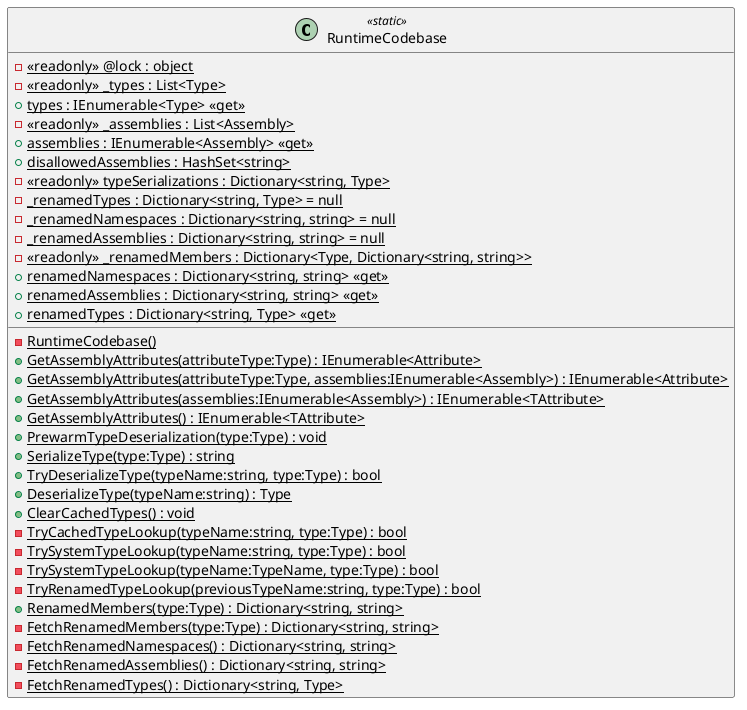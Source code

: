 @startuml
class RuntimeCodebase <<static>> {
    - {static} <<readonly>> @lock : object
    - {static} <<readonly>> _types : List<Type>
    + {static} types : IEnumerable<Type> <<get>>
    - {static} <<readonly>> _assemblies : List<Assembly>
    + {static} assemblies : IEnumerable<Assembly> <<get>>
    + {static} disallowedAssemblies : HashSet<string>
    - {static} <<readonly>> typeSerializations : Dictionary<string, Type>
    - {static} _renamedTypes : Dictionary<string, Type> = null
    - {static} _renamedNamespaces : Dictionary<string, string> = null
    - {static} _renamedAssemblies : Dictionary<string, string> = null
    - {static} <<readonly>> _renamedMembers : Dictionary<Type, Dictionary<string, string>>
    {static} - RuntimeCodebase()
    + {static} GetAssemblyAttributes(attributeType:Type) : IEnumerable<Attribute>
    + {static} GetAssemblyAttributes(attributeType:Type, assemblies:IEnumerable<Assembly>) : IEnumerable<Attribute>
    + {static} GetAssemblyAttributes(assemblies:IEnumerable<Assembly>) : IEnumerable<TAttribute>
    + {static} GetAssemblyAttributes() : IEnumerable<TAttribute>
    + {static} PrewarmTypeDeserialization(type:Type) : void
    + {static} SerializeType(type:Type) : string
    + {static} TryDeserializeType(typeName:string, type:Type) : bool
    + {static} DeserializeType(typeName:string) : Type
    + {static} ClearCachedTypes() : void
    - {static} TryCachedTypeLookup(typeName:string, type:Type) : bool
    - {static} TrySystemTypeLookup(typeName:string, type:Type) : bool
    - {static} TrySystemTypeLookup(typeName:TypeName, type:Type) : bool
    - {static} TryRenamedTypeLookup(previousTypeName:string, type:Type) : bool
    + {static} renamedNamespaces : Dictionary<string, string> <<get>>
    + {static} renamedAssemblies : Dictionary<string, string> <<get>>
    + {static} renamedTypes : Dictionary<string, Type> <<get>>
    + {static} RenamedMembers(type:Type) : Dictionary<string, string>
    - {static} FetchRenamedMembers(type:Type) : Dictionary<string, string>
    - {static} FetchRenamedNamespaces() : Dictionary<string, string>
    - {static} FetchRenamedAssemblies() : Dictionary<string, string>
    - {static} FetchRenamedTypes() : Dictionary<string, Type>
}
@enduml
